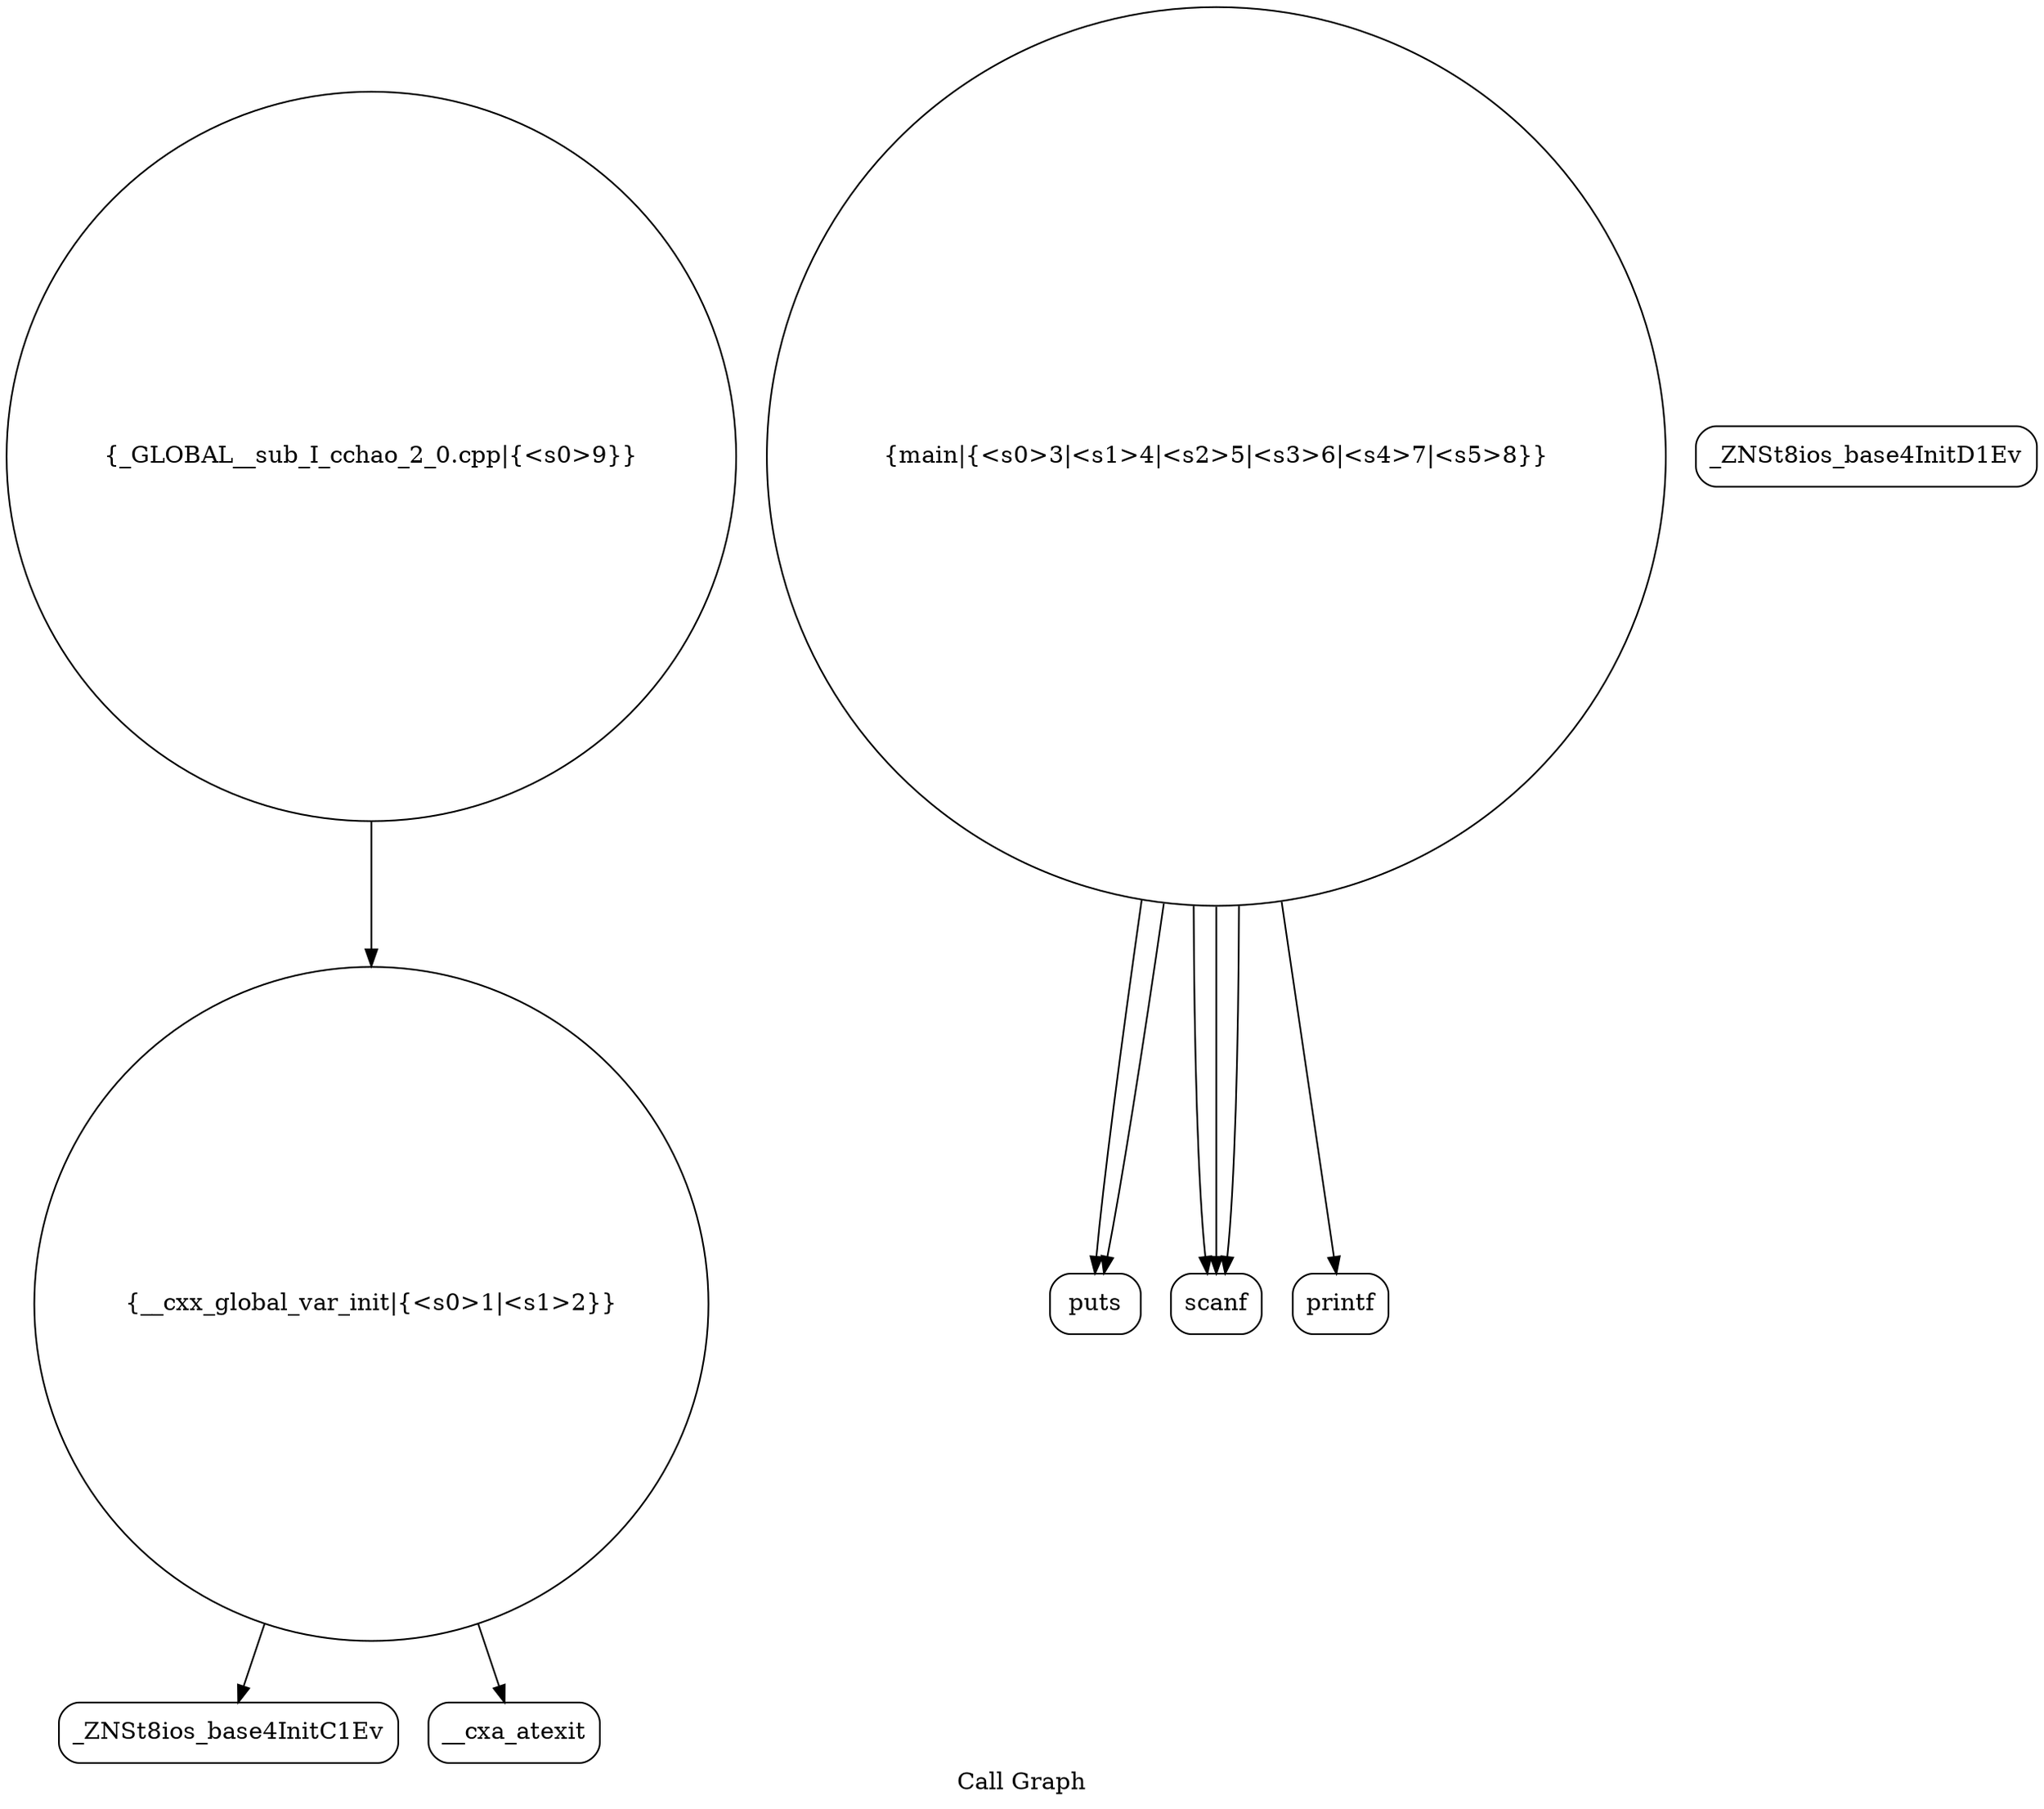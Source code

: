 digraph "Call Graph" {
	label="Call Graph";

	Node0x55e9f684c9d0 [shape=record,shape=circle,label="{__cxx_global_var_init|{<s0>1|<s1>2}}"];
	Node0x55e9f684c9d0:s0 -> Node0x55e9f684ce60[color=black];
	Node0x55e9f684c9d0:s1 -> Node0x55e9f684cf60[color=black];
	Node0x55e9f684d160 [shape=record,shape=Mrecord,label="{puts}"];
	Node0x55e9f684cee0 [shape=record,shape=Mrecord,label="{_ZNSt8ios_base4InitD1Ev}"];
	Node0x55e9f684cfe0 [shape=record,shape=circle,label="{main|{<s0>3|<s1>4|<s2>5|<s3>6|<s4>7|<s5>8}}"];
	Node0x55e9f684cfe0:s0 -> Node0x55e9f684d060[color=black];
	Node0x55e9f684cfe0:s1 -> Node0x55e9f684d060[color=black];
	Node0x55e9f684cfe0:s2 -> Node0x55e9f684d060[color=black];
	Node0x55e9f684cfe0:s3 -> Node0x55e9f684d0e0[color=black];
	Node0x55e9f684cfe0:s4 -> Node0x55e9f684d160[color=black];
	Node0x55e9f684cfe0:s5 -> Node0x55e9f684d160[color=black];
	Node0x55e9f684d0e0 [shape=record,shape=Mrecord,label="{printf}"];
	Node0x55e9f684ce60 [shape=record,shape=Mrecord,label="{_ZNSt8ios_base4InitC1Ev}"];
	Node0x55e9f684d1e0 [shape=record,shape=circle,label="{_GLOBAL__sub_I_cchao_2_0.cpp|{<s0>9}}"];
	Node0x55e9f684d1e0:s0 -> Node0x55e9f684c9d0[color=black];
	Node0x55e9f684cf60 [shape=record,shape=Mrecord,label="{__cxa_atexit}"];
	Node0x55e9f684d060 [shape=record,shape=Mrecord,label="{scanf}"];
}
